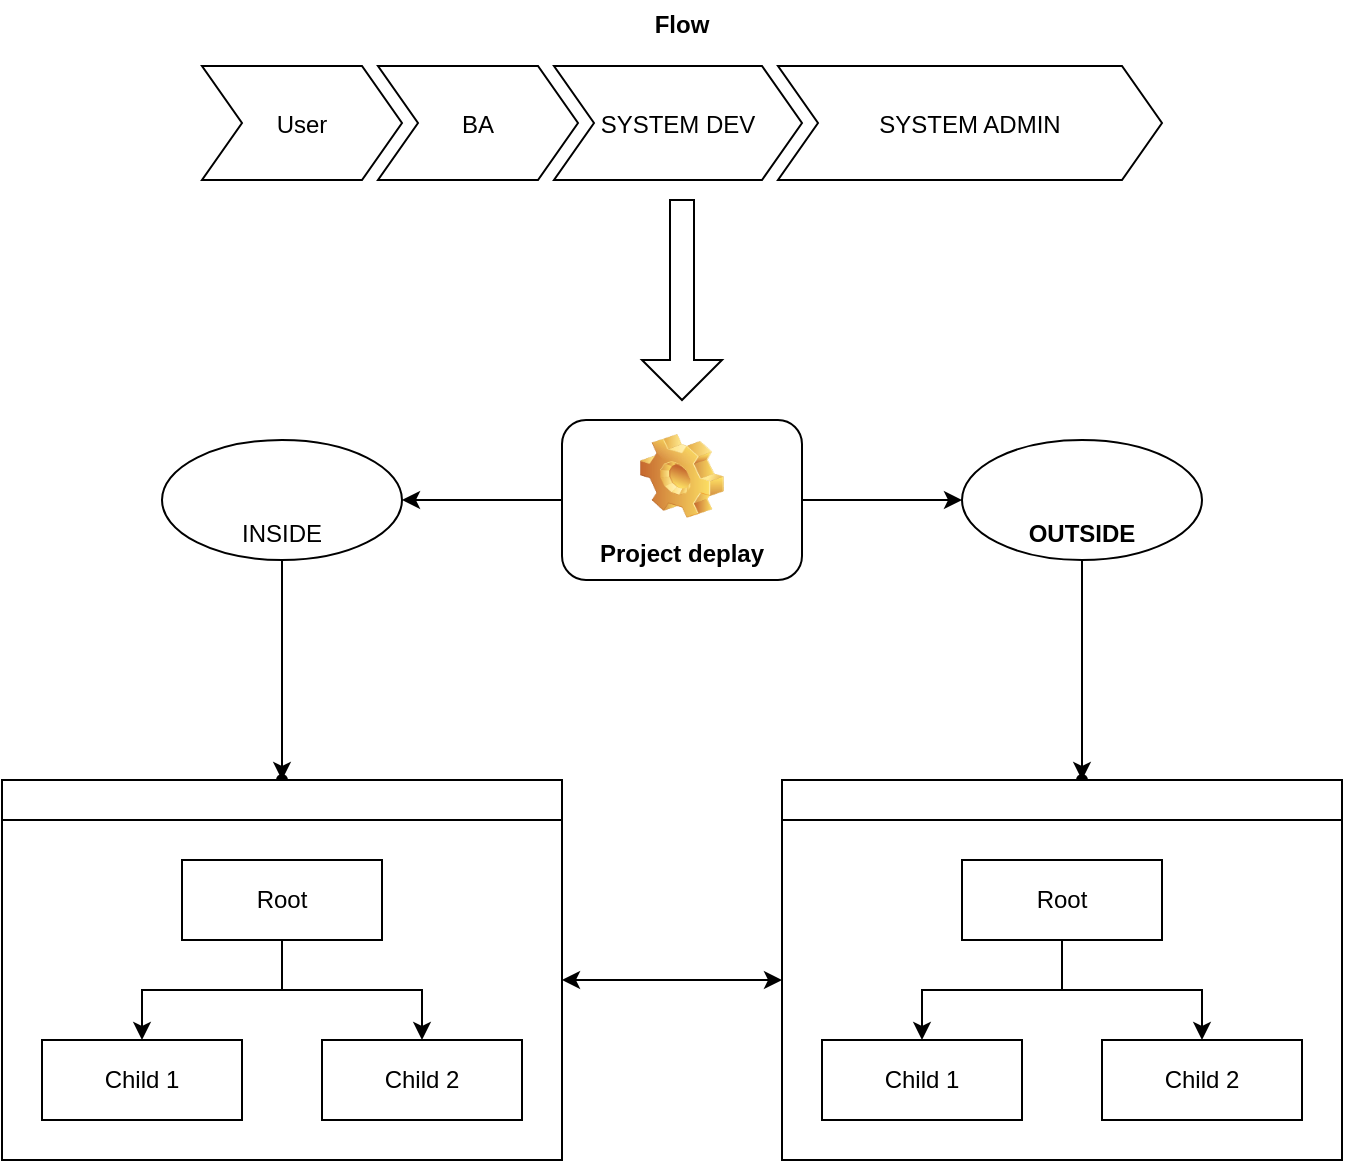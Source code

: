 <mxfile version="20.4.0" type="github">
  <diagram id="TQi7t6NpXrlLMQliiDbz" name="Business Problem">
    <mxGraphModel dx="868" dy="450" grid="1" gridSize="10" guides="1" tooltips="1" connect="1" arrows="1" fold="1" page="1" pageScale="1" pageWidth="850" pageHeight="1100" math="0" shadow="0">
      <root>
        <mxCell id="0" />
        <mxCell id="1" parent="0" />
        <mxCell id="cnXPWbjHOrQOqPqAnLGX-80" value="" style="edgeStyle=orthogonalEdgeStyle;rounded=0;orthogonalLoop=1;jettySize=auto;html=1;" edge="1" parent="1" source="cnXPWbjHOrQOqPqAnLGX-20" target="cnXPWbjHOrQOqPqAnLGX-79">
          <mxGeometry relative="1" as="geometry" />
        </mxCell>
        <mxCell id="cnXPWbjHOrQOqPqAnLGX-88" value="" style="edgeStyle=orthogonalEdgeStyle;rounded=0;orthogonalLoop=1;jettySize=auto;html=1;" edge="1" parent="1" source="cnXPWbjHOrQOqPqAnLGX-79" target="cnXPWbjHOrQOqPqAnLGX-87">
          <mxGeometry relative="1" as="geometry" />
        </mxCell>
        <mxCell id="cnXPWbjHOrQOqPqAnLGX-79" value="&lt;span style=&quot;font-weight: 400;&quot;&gt;INSIDE&lt;/span&gt;" style="ellipse;whiteSpace=wrap;html=1;verticalAlign=bottom;fontStyle=1;spacing=2;spacingLeft=0;rounded=1;spacingBottom=4;flipH=0;flipV=0;direction=east;" vertex="1" parent="1">
          <mxGeometry x="250" y="230" width="120" height="60" as="geometry" />
        </mxCell>
        <mxCell id="cnXPWbjHOrQOqPqAnLGX-84" value="" style="edgeStyle=orthogonalEdgeStyle;rounded=0;orthogonalLoop=1;jettySize=auto;html=1;" edge="1" parent="1" source="cnXPWbjHOrQOqPqAnLGX-20" target="cnXPWbjHOrQOqPqAnLGX-83">
          <mxGeometry relative="1" as="geometry" />
        </mxCell>
        <mxCell id="cnXPWbjHOrQOqPqAnLGX-20" value="Project deplay" style="label;whiteSpace=wrap;html=1;align=center;verticalAlign=bottom;spacingLeft=0;spacingBottom=4;imageAlign=center;imageVerticalAlign=top;image=img/clipart/Gear_128x128.png;flipV=0;flipH=1;" vertex="1" parent="1">
          <mxGeometry x="450" y="220" width="120" height="80" as="geometry" />
        </mxCell>
        <mxCell id="cnXPWbjHOrQOqPqAnLGX-60" value="Flow" style="swimlane;childLayout=stackLayout;horizontal=1;fillColor=none;horizontalStack=1;resizeParent=1;resizeParentMax=0;resizeLast=0;collapsible=0;strokeColor=none;stackBorder=10;stackSpacing=-12;resizable=1;align=center;points=[];fontColor=#000000;" vertex="1" parent="1">
          <mxGeometry x="260" y="10" width="500" height="100" as="geometry" />
        </mxCell>
        <mxCell id="cnXPWbjHOrQOqPqAnLGX-61" value="User" style="shape=step;perimeter=stepPerimeter;fixedSize=1;points=[];" vertex="1" parent="cnXPWbjHOrQOqPqAnLGX-60">
          <mxGeometry x="10" y="33" width="100" height="57" as="geometry" />
        </mxCell>
        <mxCell id="cnXPWbjHOrQOqPqAnLGX-62" value="BA" style="shape=step;perimeter=stepPerimeter;fixedSize=1;points=[];" vertex="1" parent="cnXPWbjHOrQOqPqAnLGX-60">
          <mxGeometry x="98" y="33" width="100" height="57" as="geometry" />
        </mxCell>
        <mxCell id="cnXPWbjHOrQOqPqAnLGX-66" value="SYSTEM DEV" style="shape=step;perimeter=stepPerimeter;fixedSize=1;points=[];" vertex="1" parent="cnXPWbjHOrQOqPqAnLGX-60">
          <mxGeometry x="186" y="33" width="124" height="57" as="geometry" />
        </mxCell>
        <mxCell id="cnXPWbjHOrQOqPqAnLGX-63" value="SYSTEM ADMIN" style="shape=step;perimeter=stepPerimeter;fixedSize=1;points=[];" vertex="1" parent="cnXPWbjHOrQOqPqAnLGX-60">
          <mxGeometry x="298" y="33" width="192" height="57" as="geometry" />
        </mxCell>
        <mxCell id="cnXPWbjHOrQOqPqAnLGX-71" value="" style="shape=singleArrow;direction=south;whiteSpace=wrap;html=1;" vertex="1" parent="1">
          <mxGeometry x="490" y="110" width="40" height="100" as="geometry" />
        </mxCell>
        <mxCell id="cnXPWbjHOrQOqPqAnLGX-90" value="" style="edgeStyle=orthogonalEdgeStyle;rounded=0;orthogonalLoop=1;jettySize=auto;html=1;" edge="1" parent="1" source="cnXPWbjHOrQOqPqAnLGX-83" target="cnXPWbjHOrQOqPqAnLGX-89">
          <mxGeometry relative="1" as="geometry" />
        </mxCell>
        <mxCell id="cnXPWbjHOrQOqPqAnLGX-83" value="OUTSIDE" style="ellipse;whiteSpace=wrap;html=1;verticalAlign=bottom;fontStyle=1;spacing=2;spacingLeft=0;rounded=1;spacingBottom=4;" vertex="1" parent="1">
          <mxGeometry x="650" y="230" width="120" height="60" as="geometry" />
        </mxCell>
        <mxCell id="cnXPWbjHOrQOqPqAnLGX-87" value="" style="shape=waypoint;sketch=0;size=6;pointerEvents=1;points=[];fillColor=default;resizable=0;rotatable=0;perimeter=centerPerimeter;snapToPoint=1;verticalAlign=bottom;fontStyle=1;spacing=2;spacingLeft=0;rounded=1;spacingBottom=4;" vertex="1" parent="1">
          <mxGeometry x="290" y="380" width="40" height="40" as="geometry" />
        </mxCell>
        <mxCell id="cnXPWbjHOrQOqPqAnLGX-89" value="" style="shape=waypoint;sketch=0;size=6;pointerEvents=1;points=[];fillColor=default;resizable=0;rotatable=0;perimeter=centerPerimeter;snapToPoint=1;verticalAlign=bottom;fontStyle=1;spacing=2;spacingLeft=0;rounded=1;spacingBottom=4;" vertex="1" parent="1">
          <mxGeometry x="690" y="380" width="40" height="40" as="geometry" />
        </mxCell>
        <mxCell id="cnXPWbjHOrQOqPqAnLGX-91" value="" style="swimlane;startSize=20;horizontal=1;childLayout=treeLayout;horizontalTree=0;resizable=0;containerType=tree;" vertex="1" parent="1">
          <mxGeometry x="170" y="400" width="280" height="190" as="geometry" />
        </mxCell>
        <mxCell id="cnXPWbjHOrQOqPqAnLGX-92" value="Root" style="whiteSpace=wrap;html=1;" vertex="1" parent="cnXPWbjHOrQOqPqAnLGX-91">
          <mxGeometry x="90" y="40" width="100" height="40" as="geometry" />
        </mxCell>
        <mxCell id="cnXPWbjHOrQOqPqAnLGX-93" value="Child 1" style="whiteSpace=wrap;html=1;" vertex="1" parent="cnXPWbjHOrQOqPqAnLGX-91">
          <mxGeometry x="20" y="130" width="100" height="40" as="geometry" />
        </mxCell>
        <mxCell id="cnXPWbjHOrQOqPqAnLGX-94" value="" style="edgeStyle=elbowEdgeStyle;elbow=vertical;html=1;rounded=0;" edge="1" parent="cnXPWbjHOrQOqPqAnLGX-91" source="cnXPWbjHOrQOqPqAnLGX-92" target="cnXPWbjHOrQOqPqAnLGX-93">
          <mxGeometry relative="1" as="geometry" />
        </mxCell>
        <mxCell id="cnXPWbjHOrQOqPqAnLGX-95" value="Child 2" style="whiteSpace=wrap;html=1;" vertex="1" parent="cnXPWbjHOrQOqPqAnLGX-91">
          <mxGeometry x="160" y="130" width="100" height="40" as="geometry" />
        </mxCell>
        <mxCell id="cnXPWbjHOrQOqPqAnLGX-96" value="" style="edgeStyle=elbowEdgeStyle;elbow=vertical;html=1;rounded=0;" edge="1" parent="cnXPWbjHOrQOqPqAnLGX-91" source="cnXPWbjHOrQOqPqAnLGX-92" target="cnXPWbjHOrQOqPqAnLGX-95">
          <mxGeometry relative="1" as="geometry" />
        </mxCell>
        <mxCell id="cnXPWbjHOrQOqPqAnLGX-98" value="" style="swimlane;startSize=20;horizontal=1;childLayout=treeLayout;horizontalTree=0;resizable=0;containerType=tree;" vertex="1" parent="1">
          <mxGeometry x="560" y="400" width="280" height="190" as="geometry" />
        </mxCell>
        <mxCell id="cnXPWbjHOrQOqPqAnLGX-99" value="Root" style="whiteSpace=wrap;html=1;" vertex="1" parent="cnXPWbjHOrQOqPqAnLGX-98">
          <mxGeometry x="90" y="40" width="100" height="40" as="geometry" />
        </mxCell>
        <mxCell id="cnXPWbjHOrQOqPqAnLGX-100" value="Child 1" style="whiteSpace=wrap;html=1;" vertex="1" parent="cnXPWbjHOrQOqPqAnLGX-98">
          <mxGeometry x="20" y="130" width="100" height="40" as="geometry" />
        </mxCell>
        <mxCell id="cnXPWbjHOrQOqPqAnLGX-101" value="" style="edgeStyle=elbowEdgeStyle;elbow=vertical;html=1;rounded=0;" edge="1" parent="cnXPWbjHOrQOqPqAnLGX-98" source="cnXPWbjHOrQOqPqAnLGX-99" target="cnXPWbjHOrQOqPqAnLGX-100">
          <mxGeometry relative="1" as="geometry" />
        </mxCell>
        <mxCell id="cnXPWbjHOrQOqPqAnLGX-102" value="Child 2" style="whiteSpace=wrap;html=1;" vertex="1" parent="cnXPWbjHOrQOqPqAnLGX-98">
          <mxGeometry x="160" y="130" width="100" height="40" as="geometry" />
        </mxCell>
        <mxCell id="cnXPWbjHOrQOqPqAnLGX-103" value="" style="edgeStyle=elbowEdgeStyle;elbow=vertical;html=1;rounded=0;" edge="1" parent="cnXPWbjHOrQOqPqAnLGX-98" source="cnXPWbjHOrQOqPqAnLGX-99" target="cnXPWbjHOrQOqPqAnLGX-102">
          <mxGeometry relative="1" as="geometry" />
        </mxCell>
        <mxCell id="cnXPWbjHOrQOqPqAnLGX-106" value="" style="endArrow=classic;startArrow=classic;html=1;rounded=0;" edge="1" parent="1">
          <mxGeometry width="50" height="50" relative="1" as="geometry">
            <mxPoint x="450" y="500" as="sourcePoint" />
            <mxPoint x="560" y="500" as="targetPoint" />
          </mxGeometry>
        </mxCell>
      </root>
    </mxGraphModel>
  </diagram>
</mxfile>
